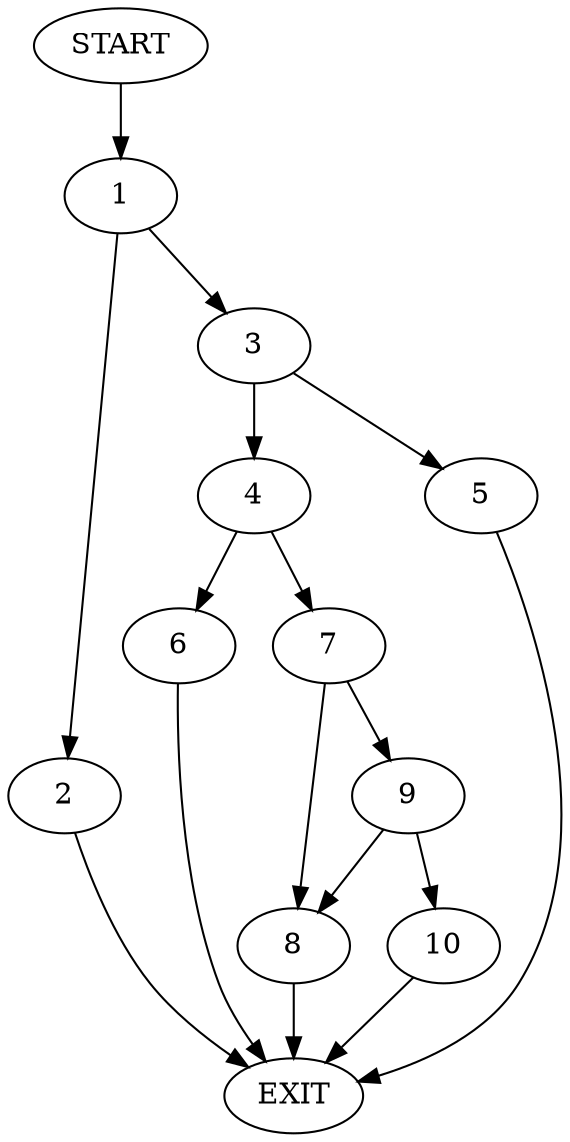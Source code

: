 digraph {
0 [label="START"]
11 [label="EXIT"]
0 -> 1
1 -> 2
1 -> 3
2 -> 11
3 -> 4
3 -> 5
5 -> 11
4 -> 6
4 -> 7
6 -> 11
7 -> 8
7 -> 9
9 -> 8
9 -> 10
8 -> 11
10 -> 11
}
